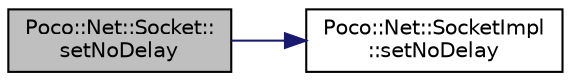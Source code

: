 digraph "Poco::Net::Socket::setNoDelay"
{
 // LATEX_PDF_SIZE
  edge [fontname="Helvetica",fontsize="10",labelfontname="Helvetica",labelfontsize="10"];
  node [fontname="Helvetica",fontsize="10",shape=record];
  rankdir="LR";
  Node1 [label="Poco::Net::Socket::\lsetNoDelay",height=0.2,width=0.4,color="black", fillcolor="grey75", style="filled", fontcolor="black",tooltip="Returns the value of the SO_LINGER socket option."];
  Node1 -> Node2 [color="midnightblue",fontsize="10",style="solid",fontname="Helvetica"];
  Node2 [label="Poco::Net::SocketImpl\l::setNoDelay",height=0.2,width=0.4,color="black", fillcolor="white", style="filled",URL="$classPoco_1_1Net_1_1SocketImpl.html#a6e41e51a3034a64e47a3a0d0b63c6f6f",tooltip="Returns the value of the SO_LINGER socket option."];
}
